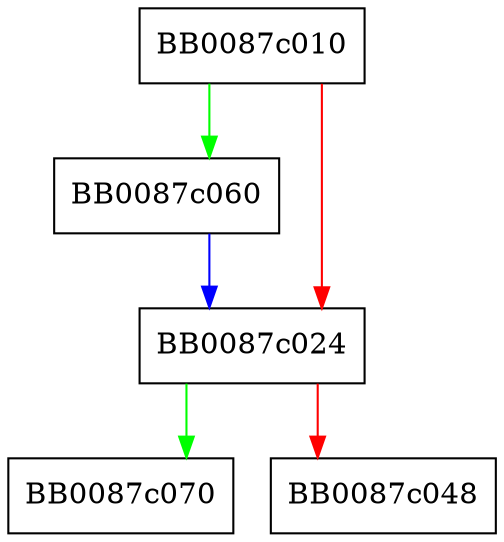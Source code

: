 digraph __woverflow {
  node [shape="box"];
  graph [splines=ortho];
  BB0087c010 -> BB0087c060 [color="green"];
  BB0087c010 -> BB0087c024 [color="red"];
  BB0087c024 -> BB0087c070 [color="green"];
  BB0087c024 -> BB0087c048 [color="red"];
  BB0087c060 -> BB0087c024 [color="blue"];
}